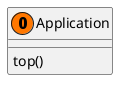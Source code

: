 @startuml
'https://plantuml.com/class-diagram

class Application << (O, #FF7700) >> {
top()
}

@enduml
